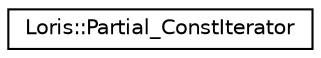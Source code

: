 digraph "Graphical Class Hierarchy"
{
 // LATEX_PDF_SIZE
  edge [fontname="Helvetica",fontsize="10",labelfontname="Helvetica",labelfontsize="10"];
  node [fontname="Helvetica",fontsize="10",shape=record];
  rankdir="LR";
  Node0 [label="Loris::Partial_ConstIterator",height=0.2,width=0.4,color="black", fillcolor="white", style="filled",URL="$a00247.html",tooltip=" "];
}
